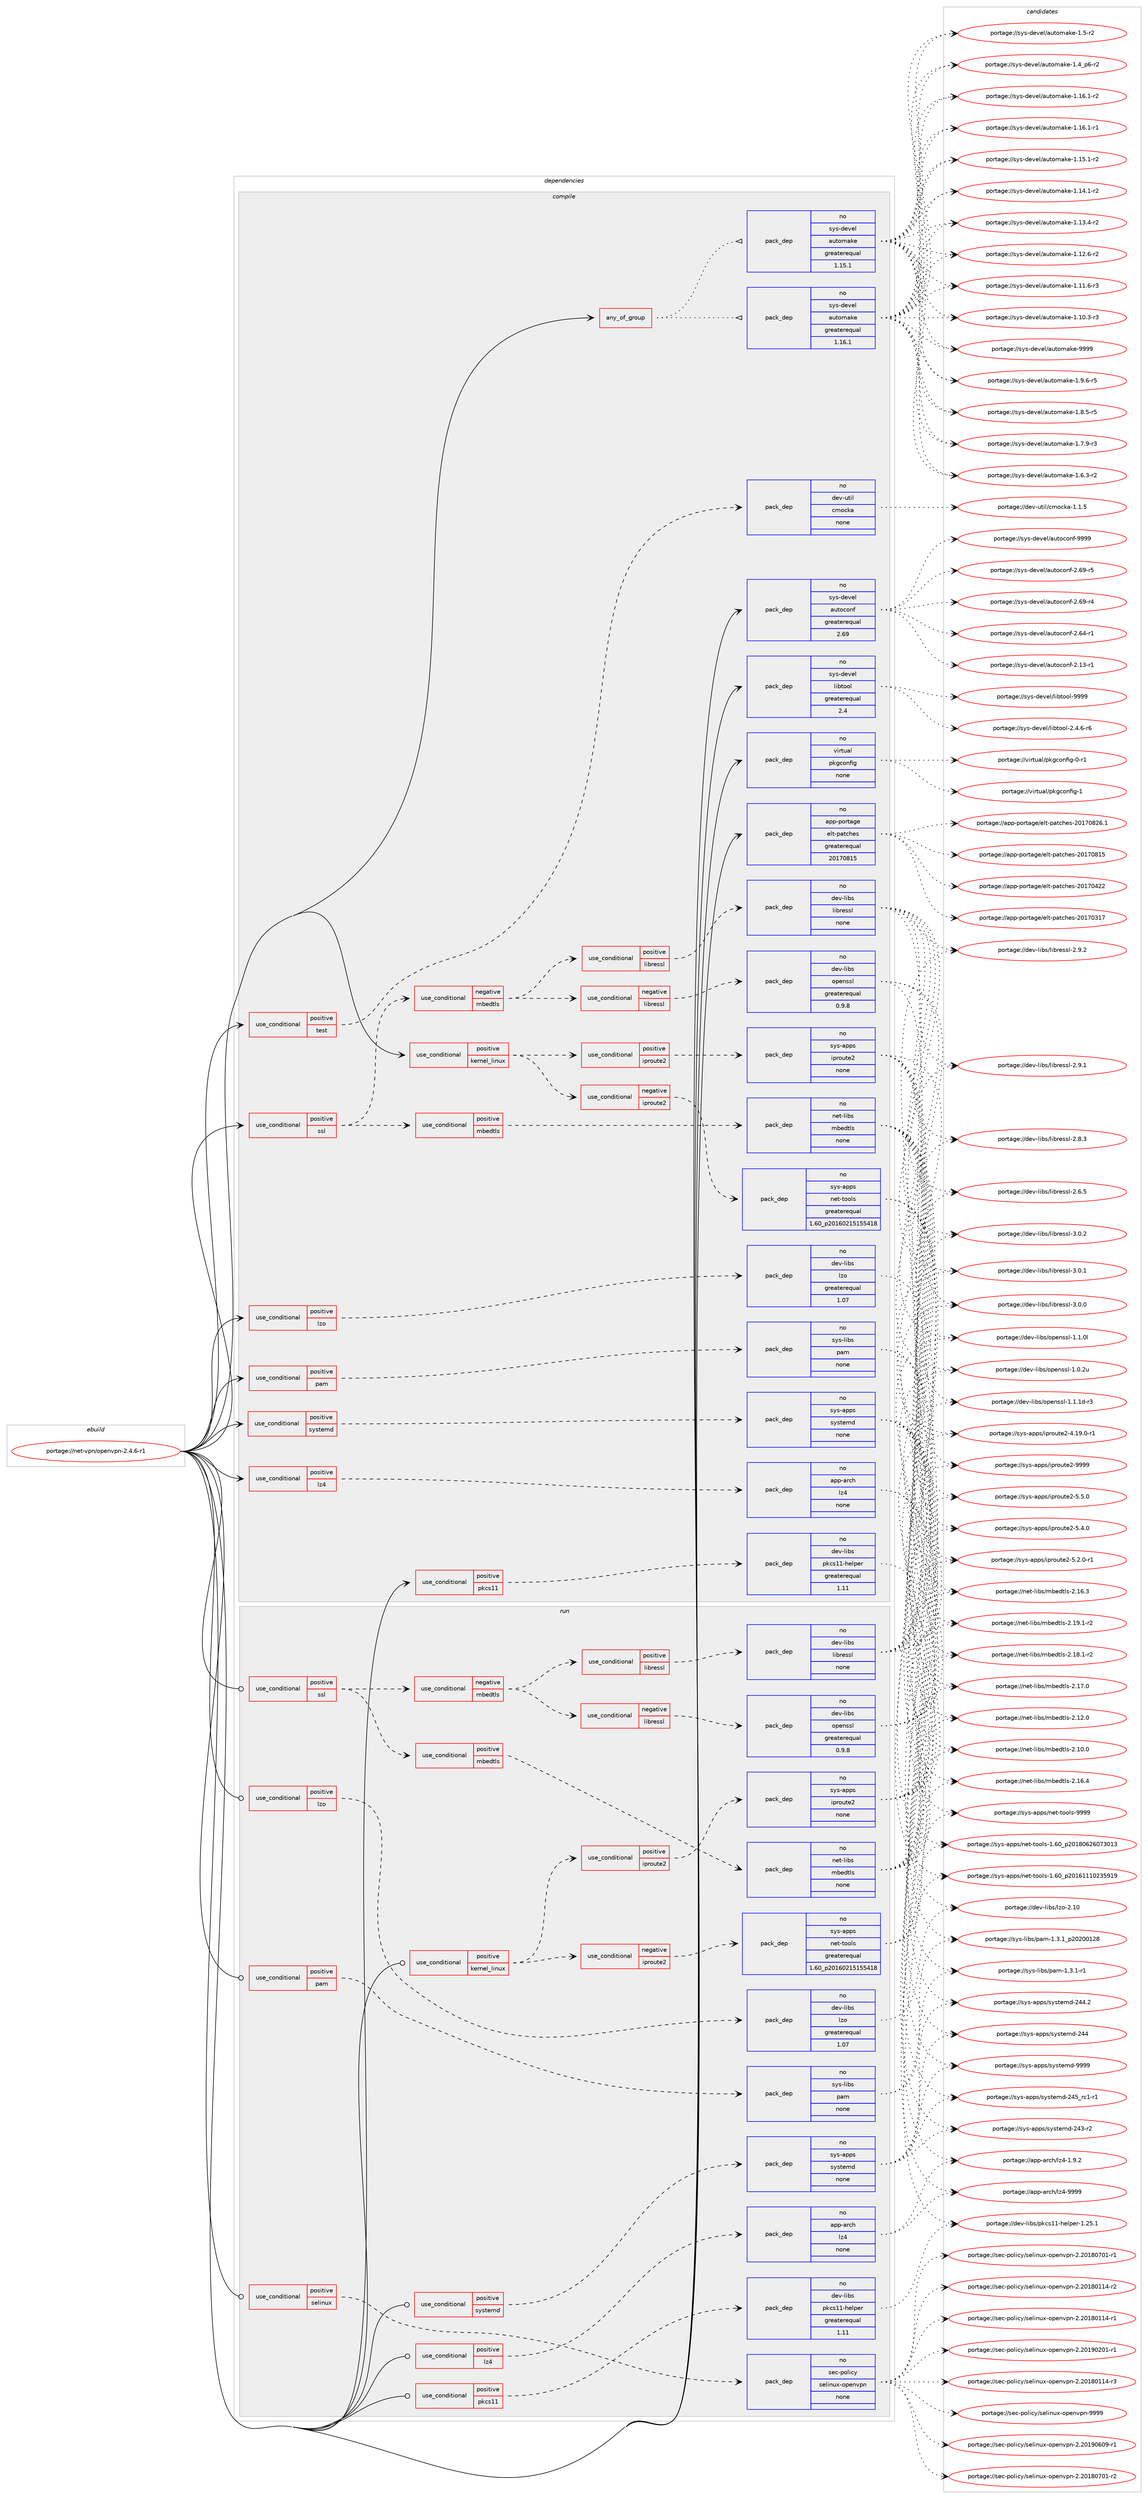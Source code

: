 digraph prolog {

# *************
# Graph options
# *************

newrank=true;
concentrate=true;
compound=true;
graph [rankdir=LR,fontname=Helvetica,fontsize=10,ranksep=1.5];#, ranksep=2.5, nodesep=0.2];
edge  [arrowhead=vee];
node  [fontname=Helvetica,fontsize=10];

# **********
# The ebuild
# **********

subgraph cluster_leftcol {
color=gray;
rank=same;
label=<<i>ebuild</i>>;
id [label="portage://net-vpn/openvpn-2.4.6-r1", color=red, width=4, href="../net-vpn/openvpn-2.4.6-r1.svg"];
}

# ****************
# The dependencies
# ****************

subgraph cluster_midcol {
color=gray;
label=<<i>dependencies</i>>;
subgraph cluster_compile {
fillcolor="#eeeeee";
style=filled;
label=<<i>compile</i>>;
subgraph any1763 {
dependency111995 [label=<<TABLE BORDER="0" CELLBORDER="1" CELLSPACING="0" CELLPADDING="4"><TR><TD CELLPADDING="10">any_of_group</TD></TR></TABLE>>, shape=none, color=red];subgraph pack87794 {
dependency111996 [label=<<TABLE BORDER="0" CELLBORDER="1" CELLSPACING="0" CELLPADDING="4" WIDTH="220"><TR><TD ROWSPAN="6" CELLPADDING="30">pack_dep</TD></TR><TR><TD WIDTH="110">no</TD></TR><TR><TD>sys-devel</TD></TR><TR><TD>automake</TD></TR><TR><TD>greaterequal</TD></TR><TR><TD>1.16.1</TD></TR></TABLE>>, shape=none, color=blue];
}
dependency111995:e -> dependency111996:w [weight=20,style="dotted",arrowhead="oinv"];
subgraph pack87795 {
dependency111997 [label=<<TABLE BORDER="0" CELLBORDER="1" CELLSPACING="0" CELLPADDING="4" WIDTH="220"><TR><TD ROWSPAN="6" CELLPADDING="30">pack_dep</TD></TR><TR><TD WIDTH="110">no</TD></TR><TR><TD>sys-devel</TD></TR><TR><TD>automake</TD></TR><TR><TD>greaterequal</TD></TR><TR><TD>1.15.1</TD></TR></TABLE>>, shape=none, color=blue];
}
dependency111995:e -> dependency111997:w [weight=20,style="dotted",arrowhead="oinv"];
}
id:e -> dependency111995:w [weight=20,style="solid",arrowhead="vee"];
subgraph cond22343 {
dependency111998 [label=<<TABLE BORDER="0" CELLBORDER="1" CELLSPACING="0" CELLPADDING="4"><TR><TD ROWSPAN="3" CELLPADDING="10">use_conditional</TD></TR><TR><TD>positive</TD></TR><TR><TD>kernel_linux</TD></TR></TABLE>>, shape=none, color=red];
subgraph cond22344 {
dependency111999 [label=<<TABLE BORDER="0" CELLBORDER="1" CELLSPACING="0" CELLPADDING="4"><TR><TD ROWSPAN="3" CELLPADDING="10">use_conditional</TD></TR><TR><TD>positive</TD></TR><TR><TD>iproute2</TD></TR></TABLE>>, shape=none, color=red];
subgraph pack87796 {
dependency112000 [label=<<TABLE BORDER="0" CELLBORDER="1" CELLSPACING="0" CELLPADDING="4" WIDTH="220"><TR><TD ROWSPAN="6" CELLPADDING="30">pack_dep</TD></TR><TR><TD WIDTH="110">no</TD></TR><TR><TD>sys-apps</TD></TR><TR><TD>iproute2</TD></TR><TR><TD>none</TD></TR><TR><TD></TD></TR></TABLE>>, shape=none, color=blue];
}
dependency111999:e -> dependency112000:w [weight=20,style="dashed",arrowhead="vee"];
}
dependency111998:e -> dependency111999:w [weight=20,style="dashed",arrowhead="vee"];
subgraph cond22345 {
dependency112001 [label=<<TABLE BORDER="0" CELLBORDER="1" CELLSPACING="0" CELLPADDING="4"><TR><TD ROWSPAN="3" CELLPADDING="10">use_conditional</TD></TR><TR><TD>negative</TD></TR><TR><TD>iproute2</TD></TR></TABLE>>, shape=none, color=red];
subgraph pack87797 {
dependency112002 [label=<<TABLE BORDER="0" CELLBORDER="1" CELLSPACING="0" CELLPADDING="4" WIDTH="220"><TR><TD ROWSPAN="6" CELLPADDING="30">pack_dep</TD></TR><TR><TD WIDTH="110">no</TD></TR><TR><TD>sys-apps</TD></TR><TR><TD>net-tools</TD></TR><TR><TD>greaterequal</TD></TR><TR><TD>1.60_p20160215155418</TD></TR></TABLE>>, shape=none, color=blue];
}
dependency112001:e -> dependency112002:w [weight=20,style="dashed",arrowhead="vee"];
}
dependency111998:e -> dependency112001:w [weight=20,style="dashed",arrowhead="vee"];
}
id:e -> dependency111998:w [weight=20,style="solid",arrowhead="vee"];
subgraph cond22346 {
dependency112003 [label=<<TABLE BORDER="0" CELLBORDER="1" CELLSPACING="0" CELLPADDING="4"><TR><TD ROWSPAN="3" CELLPADDING="10">use_conditional</TD></TR><TR><TD>positive</TD></TR><TR><TD>lz4</TD></TR></TABLE>>, shape=none, color=red];
subgraph pack87798 {
dependency112004 [label=<<TABLE BORDER="0" CELLBORDER="1" CELLSPACING="0" CELLPADDING="4" WIDTH="220"><TR><TD ROWSPAN="6" CELLPADDING="30">pack_dep</TD></TR><TR><TD WIDTH="110">no</TD></TR><TR><TD>app-arch</TD></TR><TR><TD>lz4</TD></TR><TR><TD>none</TD></TR><TR><TD></TD></TR></TABLE>>, shape=none, color=blue];
}
dependency112003:e -> dependency112004:w [weight=20,style="dashed",arrowhead="vee"];
}
id:e -> dependency112003:w [weight=20,style="solid",arrowhead="vee"];
subgraph cond22347 {
dependency112005 [label=<<TABLE BORDER="0" CELLBORDER="1" CELLSPACING="0" CELLPADDING="4"><TR><TD ROWSPAN="3" CELLPADDING="10">use_conditional</TD></TR><TR><TD>positive</TD></TR><TR><TD>lzo</TD></TR></TABLE>>, shape=none, color=red];
subgraph pack87799 {
dependency112006 [label=<<TABLE BORDER="0" CELLBORDER="1" CELLSPACING="0" CELLPADDING="4" WIDTH="220"><TR><TD ROWSPAN="6" CELLPADDING="30">pack_dep</TD></TR><TR><TD WIDTH="110">no</TD></TR><TR><TD>dev-libs</TD></TR><TR><TD>lzo</TD></TR><TR><TD>greaterequal</TD></TR><TR><TD>1.07</TD></TR></TABLE>>, shape=none, color=blue];
}
dependency112005:e -> dependency112006:w [weight=20,style="dashed",arrowhead="vee"];
}
id:e -> dependency112005:w [weight=20,style="solid",arrowhead="vee"];
subgraph cond22348 {
dependency112007 [label=<<TABLE BORDER="0" CELLBORDER="1" CELLSPACING="0" CELLPADDING="4"><TR><TD ROWSPAN="3" CELLPADDING="10">use_conditional</TD></TR><TR><TD>positive</TD></TR><TR><TD>pam</TD></TR></TABLE>>, shape=none, color=red];
subgraph pack87800 {
dependency112008 [label=<<TABLE BORDER="0" CELLBORDER="1" CELLSPACING="0" CELLPADDING="4" WIDTH="220"><TR><TD ROWSPAN="6" CELLPADDING="30">pack_dep</TD></TR><TR><TD WIDTH="110">no</TD></TR><TR><TD>sys-libs</TD></TR><TR><TD>pam</TD></TR><TR><TD>none</TD></TR><TR><TD></TD></TR></TABLE>>, shape=none, color=blue];
}
dependency112007:e -> dependency112008:w [weight=20,style="dashed",arrowhead="vee"];
}
id:e -> dependency112007:w [weight=20,style="solid",arrowhead="vee"];
subgraph cond22349 {
dependency112009 [label=<<TABLE BORDER="0" CELLBORDER="1" CELLSPACING="0" CELLPADDING="4"><TR><TD ROWSPAN="3" CELLPADDING="10">use_conditional</TD></TR><TR><TD>positive</TD></TR><TR><TD>pkcs11</TD></TR></TABLE>>, shape=none, color=red];
subgraph pack87801 {
dependency112010 [label=<<TABLE BORDER="0" CELLBORDER="1" CELLSPACING="0" CELLPADDING="4" WIDTH="220"><TR><TD ROWSPAN="6" CELLPADDING="30">pack_dep</TD></TR><TR><TD WIDTH="110">no</TD></TR><TR><TD>dev-libs</TD></TR><TR><TD>pkcs11-helper</TD></TR><TR><TD>greaterequal</TD></TR><TR><TD>1.11</TD></TR></TABLE>>, shape=none, color=blue];
}
dependency112009:e -> dependency112010:w [weight=20,style="dashed",arrowhead="vee"];
}
id:e -> dependency112009:w [weight=20,style="solid",arrowhead="vee"];
subgraph cond22350 {
dependency112011 [label=<<TABLE BORDER="0" CELLBORDER="1" CELLSPACING="0" CELLPADDING="4"><TR><TD ROWSPAN="3" CELLPADDING="10">use_conditional</TD></TR><TR><TD>positive</TD></TR><TR><TD>ssl</TD></TR></TABLE>>, shape=none, color=red];
subgraph cond22351 {
dependency112012 [label=<<TABLE BORDER="0" CELLBORDER="1" CELLSPACING="0" CELLPADDING="4"><TR><TD ROWSPAN="3" CELLPADDING="10">use_conditional</TD></TR><TR><TD>negative</TD></TR><TR><TD>mbedtls</TD></TR></TABLE>>, shape=none, color=red];
subgraph cond22352 {
dependency112013 [label=<<TABLE BORDER="0" CELLBORDER="1" CELLSPACING="0" CELLPADDING="4"><TR><TD ROWSPAN="3" CELLPADDING="10">use_conditional</TD></TR><TR><TD>negative</TD></TR><TR><TD>libressl</TD></TR></TABLE>>, shape=none, color=red];
subgraph pack87802 {
dependency112014 [label=<<TABLE BORDER="0" CELLBORDER="1" CELLSPACING="0" CELLPADDING="4" WIDTH="220"><TR><TD ROWSPAN="6" CELLPADDING="30">pack_dep</TD></TR><TR><TD WIDTH="110">no</TD></TR><TR><TD>dev-libs</TD></TR><TR><TD>openssl</TD></TR><TR><TD>greaterequal</TD></TR><TR><TD>0.9.8</TD></TR></TABLE>>, shape=none, color=blue];
}
dependency112013:e -> dependency112014:w [weight=20,style="dashed",arrowhead="vee"];
}
dependency112012:e -> dependency112013:w [weight=20,style="dashed",arrowhead="vee"];
subgraph cond22353 {
dependency112015 [label=<<TABLE BORDER="0" CELLBORDER="1" CELLSPACING="0" CELLPADDING="4"><TR><TD ROWSPAN="3" CELLPADDING="10">use_conditional</TD></TR><TR><TD>positive</TD></TR><TR><TD>libressl</TD></TR></TABLE>>, shape=none, color=red];
subgraph pack87803 {
dependency112016 [label=<<TABLE BORDER="0" CELLBORDER="1" CELLSPACING="0" CELLPADDING="4" WIDTH="220"><TR><TD ROWSPAN="6" CELLPADDING="30">pack_dep</TD></TR><TR><TD WIDTH="110">no</TD></TR><TR><TD>dev-libs</TD></TR><TR><TD>libressl</TD></TR><TR><TD>none</TD></TR><TR><TD></TD></TR></TABLE>>, shape=none, color=blue];
}
dependency112015:e -> dependency112016:w [weight=20,style="dashed",arrowhead="vee"];
}
dependency112012:e -> dependency112015:w [weight=20,style="dashed",arrowhead="vee"];
}
dependency112011:e -> dependency112012:w [weight=20,style="dashed",arrowhead="vee"];
subgraph cond22354 {
dependency112017 [label=<<TABLE BORDER="0" CELLBORDER="1" CELLSPACING="0" CELLPADDING="4"><TR><TD ROWSPAN="3" CELLPADDING="10">use_conditional</TD></TR><TR><TD>positive</TD></TR><TR><TD>mbedtls</TD></TR></TABLE>>, shape=none, color=red];
subgraph pack87804 {
dependency112018 [label=<<TABLE BORDER="0" CELLBORDER="1" CELLSPACING="0" CELLPADDING="4" WIDTH="220"><TR><TD ROWSPAN="6" CELLPADDING="30">pack_dep</TD></TR><TR><TD WIDTH="110">no</TD></TR><TR><TD>net-libs</TD></TR><TR><TD>mbedtls</TD></TR><TR><TD>none</TD></TR><TR><TD></TD></TR></TABLE>>, shape=none, color=blue];
}
dependency112017:e -> dependency112018:w [weight=20,style="dashed",arrowhead="vee"];
}
dependency112011:e -> dependency112017:w [weight=20,style="dashed",arrowhead="vee"];
}
id:e -> dependency112011:w [weight=20,style="solid",arrowhead="vee"];
subgraph cond22355 {
dependency112019 [label=<<TABLE BORDER="0" CELLBORDER="1" CELLSPACING="0" CELLPADDING="4"><TR><TD ROWSPAN="3" CELLPADDING="10">use_conditional</TD></TR><TR><TD>positive</TD></TR><TR><TD>systemd</TD></TR></TABLE>>, shape=none, color=red];
subgraph pack87805 {
dependency112020 [label=<<TABLE BORDER="0" CELLBORDER="1" CELLSPACING="0" CELLPADDING="4" WIDTH="220"><TR><TD ROWSPAN="6" CELLPADDING="30">pack_dep</TD></TR><TR><TD WIDTH="110">no</TD></TR><TR><TD>sys-apps</TD></TR><TR><TD>systemd</TD></TR><TR><TD>none</TD></TR><TR><TD></TD></TR></TABLE>>, shape=none, color=blue];
}
dependency112019:e -> dependency112020:w [weight=20,style="dashed",arrowhead="vee"];
}
id:e -> dependency112019:w [weight=20,style="solid",arrowhead="vee"];
subgraph cond22356 {
dependency112021 [label=<<TABLE BORDER="0" CELLBORDER="1" CELLSPACING="0" CELLPADDING="4"><TR><TD ROWSPAN="3" CELLPADDING="10">use_conditional</TD></TR><TR><TD>positive</TD></TR><TR><TD>test</TD></TR></TABLE>>, shape=none, color=red];
subgraph pack87806 {
dependency112022 [label=<<TABLE BORDER="0" CELLBORDER="1" CELLSPACING="0" CELLPADDING="4" WIDTH="220"><TR><TD ROWSPAN="6" CELLPADDING="30">pack_dep</TD></TR><TR><TD WIDTH="110">no</TD></TR><TR><TD>dev-util</TD></TR><TR><TD>cmocka</TD></TR><TR><TD>none</TD></TR><TR><TD></TD></TR></TABLE>>, shape=none, color=blue];
}
dependency112021:e -> dependency112022:w [weight=20,style="dashed",arrowhead="vee"];
}
id:e -> dependency112021:w [weight=20,style="solid",arrowhead="vee"];
subgraph pack87807 {
dependency112023 [label=<<TABLE BORDER="0" CELLBORDER="1" CELLSPACING="0" CELLPADDING="4" WIDTH="220"><TR><TD ROWSPAN="6" CELLPADDING="30">pack_dep</TD></TR><TR><TD WIDTH="110">no</TD></TR><TR><TD>app-portage</TD></TR><TR><TD>elt-patches</TD></TR><TR><TD>greaterequal</TD></TR><TR><TD>20170815</TD></TR></TABLE>>, shape=none, color=blue];
}
id:e -> dependency112023:w [weight=20,style="solid",arrowhead="vee"];
subgraph pack87808 {
dependency112024 [label=<<TABLE BORDER="0" CELLBORDER="1" CELLSPACING="0" CELLPADDING="4" WIDTH="220"><TR><TD ROWSPAN="6" CELLPADDING="30">pack_dep</TD></TR><TR><TD WIDTH="110">no</TD></TR><TR><TD>sys-devel</TD></TR><TR><TD>autoconf</TD></TR><TR><TD>greaterequal</TD></TR><TR><TD>2.69</TD></TR></TABLE>>, shape=none, color=blue];
}
id:e -> dependency112024:w [weight=20,style="solid",arrowhead="vee"];
subgraph pack87809 {
dependency112025 [label=<<TABLE BORDER="0" CELLBORDER="1" CELLSPACING="0" CELLPADDING="4" WIDTH="220"><TR><TD ROWSPAN="6" CELLPADDING="30">pack_dep</TD></TR><TR><TD WIDTH="110">no</TD></TR><TR><TD>sys-devel</TD></TR><TR><TD>libtool</TD></TR><TR><TD>greaterequal</TD></TR><TR><TD>2.4</TD></TR></TABLE>>, shape=none, color=blue];
}
id:e -> dependency112025:w [weight=20,style="solid",arrowhead="vee"];
subgraph pack87810 {
dependency112026 [label=<<TABLE BORDER="0" CELLBORDER="1" CELLSPACING="0" CELLPADDING="4" WIDTH="220"><TR><TD ROWSPAN="6" CELLPADDING="30">pack_dep</TD></TR><TR><TD WIDTH="110">no</TD></TR><TR><TD>virtual</TD></TR><TR><TD>pkgconfig</TD></TR><TR><TD>none</TD></TR><TR><TD></TD></TR></TABLE>>, shape=none, color=blue];
}
id:e -> dependency112026:w [weight=20,style="solid",arrowhead="vee"];
}
subgraph cluster_compileandrun {
fillcolor="#eeeeee";
style=filled;
label=<<i>compile and run</i>>;
}
subgraph cluster_run {
fillcolor="#eeeeee";
style=filled;
label=<<i>run</i>>;
subgraph cond22357 {
dependency112027 [label=<<TABLE BORDER="0" CELLBORDER="1" CELLSPACING="0" CELLPADDING="4"><TR><TD ROWSPAN="3" CELLPADDING="10">use_conditional</TD></TR><TR><TD>positive</TD></TR><TR><TD>kernel_linux</TD></TR></TABLE>>, shape=none, color=red];
subgraph cond22358 {
dependency112028 [label=<<TABLE BORDER="0" CELLBORDER="1" CELLSPACING="0" CELLPADDING="4"><TR><TD ROWSPAN="3" CELLPADDING="10">use_conditional</TD></TR><TR><TD>positive</TD></TR><TR><TD>iproute2</TD></TR></TABLE>>, shape=none, color=red];
subgraph pack87811 {
dependency112029 [label=<<TABLE BORDER="0" CELLBORDER="1" CELLSPACING="0" CELLPADDING="4" WIDTH="220"><TR><TD ROWSPAN="6" CELLPADDING="30">pack_dep</TD></TR><TR><TD WIDTH="110">no</TD></TR><TR><TD>sys-apps</TD></TR><TR><TD>iproute2</TD></TR><TR><TD>none</TD></TR><TR><TD></TD></TR></TABLE>>, shape=none, color=blue];
}
dependency112028:e -> dependency112029:w [weight=20,style="dashed",arrowhead="vee"];
}
dependency112027:e -> dependency112028:w [weight=20,style="dashed",arrowhead="vee"];
subgraph cond22359 {
dependency112030 [label=<<TABLE BORDER="0" CELLBORDER="1" CELLSPACING="0" CELLPADDING="4"><TR><TD ROWSPAN="3" CELLPADDING="10">use_conditional</TD></TR><TR><TD>negative</TD></TR><TR><TD>iproute2</TD></TR></TABLE>>, shape=none, color=red];
subgraph pack87812 {
dependency112031 [label=<<TABLE BORDER="0" CELLBORDER="1" CELLSPACING="0" CELLPADDING="4" WIDTH="220"><TR><TD ROWSPAN="6" CELLPADDING="30">pack_dep</TD></TR><TR><TD WIDTH="110">no</TD></TR><TR><TD>sys-apps</TD></TR><TR><TD>net-tools</TD></TR><TR><TD>greaterequal</TD></TR><TR><TD>1.60_p20160215155418</TD></TR></TABLE>>, shape=none, color=blue];
}
dependency112030:e -> dependency112031:w [weight=20,style="dashed",arrowhead="vee"];
}
dependency112027:e -> dependency112030:w [weight=20,style="dashed",arrowhead="vee"];
}
id:e -> dependency112027:w [weight=20,style="solid",arrowhead="odot"];
subgraph cond22360 {
dependency112032 [label=<<TABLE BORDER="0" CELLBORDER="1" CELLSPACING="0" CELLPADDING="4"><TR><TD ROWSPAN="3" CELLPADDING="10">use_conditional</TD></TR><TR><TD>positive</TD></TR><TR><TD>lz4</TD></TR></TABLE>>, shape=none, color=red];
subgraph pack87813 {
dependency112033 [label=<<TABLE BORDER="0" CELLBORDER="1" CELLSPACING="0" CELLPADDING="4" WIDTH="220"><TR><TD ROWSPAN="6" CELLPADDING="30">pack_dep</TD></TR><TR><TD WIDTH="110">no</TD></TR><TR><TD>app-arch</TD></TR><TR><TD>lz4</TD></TR><TR><TD>none</TD></TR><TR><TD></TD></TR></TABLE>>, shape=none, color=blue];
}
dependency112032:e -> dependency112033:w [weight=20,style="dashed",arrowhead="vee"];
}
id:e -> dependency112032:w [weight=20,style="solid",arrowhead="odot"];
subgraph cond22361 {
dependency112034 [label=<<TABLE BORDER="0" CELLBORDER="1" CELLSPACING="0" CELLPADDING="4"><TR><TD ROWSPAN="3" CELLPADDING="10">use_conditional</TD></TR><TR><TD>positive</TD></TR><TR><TD>lzo</TD></TR></TABLE>>, shape=none, color=red];
subgraph pack87814 {
dependency112035 [label=<<TABLE BORDER="0" CELLBORDER="1" CELLSPACING="0" CELLPADDING="4" WIDTH="220"><TR><TD ROWSPAN="6" CELLPADDING="30">pack_dep</TD></TR><TR><TD WIDTH="110">no</TD></TR><TR><TD>dev-libs</TD></TR><TR><TD>lzo</TD></TR><TR><TD>greaterequal</TD></TR><TR><TD>1.07</TD></TR></TABLE>>, shape=none, color=blue];
}
dependency112034:e -> dependency112035:w [weight=20,style="dashed",arrowhead="vee"];
}
id:e -> dependency112034:w [weight=20,style="solid",arrowhead="odot"];
subgraph cond22362 {
dependency112036 [label=<<TABLE BORDER="0" CELLBORDER="1" CELLSPACING="0" CELLPADDING="4"><TR><TD ROWSPAN="3" CELLPADDING="10">use_conditional</TD></TR><TR><TD>positive</TD></TR><TR><TD>pam</TD></TR></TABLE>>, shape=none, color=red];
subgraph pack87815 {
dependency112037 [label=<<TABLE BORDER="0" CELLBORDER="1" CELLSPACING="0" CELLPADDING="4" WIDTH="220"><TR><TD ROWSPAN="6" CELLPADDING="30">pack_dep</TD></TR><TR><TD WIDTH="110">no</TD></TR><TR><TD>sys-libs</TD></TR><TR><TD>pam</TD></TR><TR><TD>none</TD></TR><TR><TD></TD></TR></TABLE>>, shape=none, color=blue];
}
dependency112036:e -> dependency112037:w [weight=20,style="dashed",arrowhead="vee"];
}
id:e -> dependency112036:w [weight=20,style="solid",arrowhead="odot"];
subgraph cond22363 {
dependency112038 [label=<<TABLE BORDER="0" CELLBORDER="1" CELLSPACING="0" CELLPADDING="4"><TR><TD ROWSPAN="3" CELLPADDING="10">use_conditional</TD></TR><TR><TD>positive</TD></TR><TR><TD>pkcs11</TD></TR></TABLE>>, shape=none, color=red];
subgraph pack87816 {
dependency112039 [label=<<TABLE BORDER="0" CELLBORDER="1" CELLSPACING="0" CELLPADDING="4" WIDTH="220"><TR><TD ROWSPAN="6" CELLPADDING="30">pack_dep</TD></TR><TR><TD WIDTH="110">no</TD></TR><TR><TD>dev-libs</TD></TR><TR><TD>pkcs11-helper</TD></TR><TR><TD>greaterequal</TD></TR><TR><TD>1.11</TD></TR></TABLE>>, shape=none, color=blue];
}
dependency112038:e -> dependency112039:w [weight=20,style="dashed",arrowhead="vee"];
}
id:e -> dependency112038:w [weight=20,style="solid",arrowhead="odot"];
subgraph cond22364 {
dependency112040 [label=<<TABLE BORDER="0" CELLBORDER="1" CELLSPACING="0" CELLPADDING="4"><TR><TD ROWSPAN="3" CELLPADDING="10">use_conditional</TD></TR><TR><TD>positive</TD></TR><TR><TD>selinux</TD></TR></TABLE>>, shape=none, color=red];
subgraph pack87817 {
dependency112041 [label=<<TABLE BORDER="0" CELLBORDER="1" CELLSPACING="0" CELLPADDING="4" WIDTH="220"><TR><TD ROWSPAN="6" CELLPADDING="30">pack_dep</TD></TR><TR><TD WIDTH="110">no</TD></TR><TR><TD>sec-policy</TD></TR><TR><TD>selinux-openvpn</TD></TR><TR><TD>none</TD></TR><TR><TD></TD></TR></TABLE>>, shape=none, color=blue];
}
dependency112040:e -> dependency112041:w [weight=20,style="dashed",arrowhead="vee"];
}
id:e -> dependency112040:w [weight=20,style="solid",arrowhead="odot"];
subgraph cond22365 {
dependency112042 [label=<<TABLE BORDER="0" CELLBORDER="1" CELLSPACING="0" CELLPADDING="4"><TR><TD ROWSPAN="3" CELLPADDING="10">use_conditional</TD></TR><TR><TD>positive</TD></TR><TR><TD>ssl</TD></TR></TABLE>>, shape=none, color=red];
subgraph cond22366 {
dependency112043 [label=<<TABLE BORDER="0" CELLBORDER="1" CELLSPACING="0" CELLPADDING="4"><TR><TD ROWSPAN="3" CELLPADDING="10">use_conditional</TD></TR><TR><TD>negative</TD></TR><TR><TD>mbedtls</TD></TR></TABLE>>, shape=none, color=red];
subgraph cond22367 {
dependency112044 [label=<<TABLE BORDER="0" CELLBORDER="1" CELLSPACING="0" CELLPADDING="4"><TR><TD ROWSPAN="3" CELLPADDING="10">use_conditional</TD></TR><TR><TD>negative</TD></TR><TR><TD>libressl</TD></TR></TABLE>>, shape=none, color=red];
subgraph pack87818 {
dependency112045 [label=<<TABLE BORDER="0" CELLBORDER="1" CELLSPACING="0" CELLPADDING="4" WIDTH="220"><TR><TD ROWSPAN="6" CELLPADDING="30">pack_dep</TD></TR><TR><TD WIDTH="110">no</TD></TR><TR><TD>dev-libs</TD></TR><TR><TD>openssl</TD></TR><TR><TD>greaterequal</TD></TR><TR><TD>0.9.8</TD></TR></TABLE>>, shape=none, color=blue];
}
dependency112044:e -> dependency112045:w [weight=20,style="dashed",arrowhead="vee"];
}
dependency112043:e -> dependency112044:w [weight=20,style="dashed",arrowhead="vee"];
subgraph cond22368 {
dependency112046 [label=<<TABLE BORDER="0" CELLBORDER="1" CELLSPACING="0" CELLPADDING="4"><TR><TD ROWSPAN="3" CELLPADDING="10">use_conditional</TD></TR><TR><TD>positive</TD></TR><TR><TD>libressl</TD></TR></TABLE>>, shape=none, color=red];
subgraph pack87819 {
dependency112047 [label=<<TABLE BORDER="0" CELLBORDER="1" CELLSPACING="0" CELLPADDING="4" WIDTH="220"><TR><TD ROWSPAN="6" CELLPADDING="30">pack_dep</TD></TR><TR><TD WIDTH="110">no</TD></TR><TR><TD>dev-libs</TD></TR><TR><TD>libressl</TD></TR><TR><TD>none</TD></TR><TR><TD></TD></TR></TABLE>>, shape=none, color=blue];
}
dependency112046:e -> dependency112047:w [weight=20,style="dashed",arrowhead="vee"];
}
dependency112043:e -> dependency112046:w [weight=20,style="dashed",arrowhead="vee"];
}
dependency112042:e -> dependency112043:w [weight=20,style="dashed",arrowhead="vee"];
subgraph cond22369 {
dependency112048 [label=<<TABLE BORDER="0" CELLBORDER="1" CELLSPACING="0" CELLPADDING="4"><TR><TD ROWSPAN="3" CELLPADDING="10">use_conditional</TD></TR><TR><TD>positive</TD></TR><TR><TD>mbedtls</TD></TR></TABLE>>, shape=none, color=red];
subgraph pack87820 {
dependency112049 [label=<<TABLE BORDER="0" CELLBORDER="1" CELLSPACING="0" CELLPADDING="4" WIDTH="220"><TR><TD ROWSPAN="6" CELLPADDING="30">pack_dep</TD></TR><TR><TD WIDTH="110">no</TD></TR><TR><TD>net-libs</TD></TR><TR><TD>mbedtls</TD></TR><TR><TD>none</TD></TR><TR><TD></TD></TR></TABLE>>, shape=none, color=blue];
}
dependency112048:e -> dependency112049:w [weight=20,style="dashed",arrowhead="vee"];
}
dependency112042:e -> dependency112048:w [weight=20,style="dashed",arrowhead="vee"];
}
id:e -> dependency112042:w [weight=20,style="solid",arrowhead="odot"];
subgraph cond22370 {
dependency112050 [label=<<TABLE BORDER="0" CELLBORDER="1" CELLSPACING="0" CELLPADDING="4"><TR><TD ROWSPAN="3" CELLPADDING="10">use_conditional</TD></TR><TR><TD>positive</TD></TR><TR><TD>systemd</TD></TR></TABLE>>, shape=none, color=red];
subgraph pack87821 {
dependency112051 [label=<<TABLE BORDER="0" CELLBORDER="1" CELLSPACING="0" CELLPADDING="4" WIDTH="220"><TR><TD ROWSPAN="6" CELLPADDING="30">pack_dep</TD></TR><TR><TD WIDTH="110">no</TD></TR><TR><TD>sys-apps</TD></TR><TR><TD>systemd</TD></TR><TR><TD>none</TD></TR><TR><TD></TD></TR></TABLE>>, shape=none, color=blue];
}
dependency112050:e -> dependency112051:w [weight=20,style="dashed",arrowhead="vee"];
}
id:e -> dependency112050:w [weight=20,style="solid",arrowhead="odot"];
}
}

# **************
# The candidates
# **************

subgraph cluster_choices {
rank=same;
color=gray;
label=<<i>candidates</i>>;

subgraph choice87794 {
color=black;
nodesep=1;
choice115121115451001011181011084797117116111109971071014557575757 [label="portage://sys-devel/automake-9999", color=red, width=4,href="../sys-devel/automake-9999.svg"];
choice115121115451001011181011084797117116111109971071014549465746544511453 [label="portage://sys-devel/automake-1.9.6-r5", color=red, width=4,href="../sys-devel/automake-1.9.6-r5.svg"];
choice115121115451001011181011084797117116111109971071014549465646534511453 [label="portage://sys-devel/automake-1.8.5-r5", color=red, width=4,href="../sys-devel/automake-1.8.5-r5.svg"];
choice115121115451001011181011084797117116111109971071014549465546574511451 [label="portage://sys-devel/automake-1.7.9-r3", color=red, width=4,href="../sys-devel/automake-1.7.9-r3.svg"];
choice115121115451001011181011084797117116111109971071014549465446514511450 [label="portage://sys-devel/automake-1.6.3-r2", color=red, width=4,href="../sys-devel/automake-1.6.3-r2.svg"];
choice11512111545100101118101108479711711611110997107101454946534511450 [label="portage://sys-devel/automake-1.5-r2", color=red, width=4,href="../sys-devel/automake-1.5-r2.svg"];
choice115121115451001011181011084797117116111109971071014549465295112544511450 [label="portage://sys-devel/automake-1.4_p6-r2", color=red, width=4,href="../sys-devel/automake-1.4_p6-r2.svg"];
choice11512111545100101118101108479711711611110997107101454946495446494511450 [label="portage://sys-devel/automake-1.16.1-r2", color=red, width=4,href="../sys-devel/automake-1.16.1-r2.svg"];
choice11512111545100101118101108479711711611110997107101454946495446494511449 [label="portage://sys-devel/automake-1.16.1-r1", color=red, width=4,href="../sys-devel/automake-1.16.1-r1.svg"];
choice11512111545100101118101108479711711611110997107101454946495346494511450 [label="portage://sys-devel/automake-1.15.1-r2", color=red, width=4,href="../sys-devel/automake-1.15.1-r2.svg"];
choice11512111545100101118101108479711711611110997107101454946495246494511450 [label="portage://sys-devel/automake-1.14.1-r2", color=red, width=4,href="../sys-devel/automake-1.14.1-r2.svg"];
choice11512111545100101118101108479711711611110997107101454946495146524511450 [label="portage://sys-devel/automake-1.13.4-r2", color=red, width=4,href="../sys-devel/automake-1.13.4-r2.svg"];
choice11512111545100101118101108479711711611110997107101454946495046544511450 [label="portage://sys-devel/automake-1.12.6-r2", color=red, width=4,href="../sys-devel/automake-1.12.6-r2.svg"];
choice11512111545100101118101108479711711611110997107101454946494946544511451 [label="portage://sys-devel/automake-1.11.6-r3", color=red, width=4,href="../sys-devel/automake-1.11.6-r3.svg"];
choice11512111545100101118101108479711711611110997107101454946494846514511451 [label="portage://sys-devel/automake-1.10.3-r3", color=red, width=4,href="../sys-devel/automake-1.10.3-r3.svg"];
dependency111996:e -> choice115121115451001011181011084797117116111109971071014557575757:w [style=dotted,weight="100"];
dependency111996:e -> choice115121115451001011181011084797117116111109971071014549465746544511453:w [style=dotted,weight="100"];
dependency111996:e -> choice115121115451001011181011084797117116111109971071014549465646534511453:w [style=dotted,weight="100"];
dependency111996:e -> choice115121115451001011181011084797117116111109971071014549465546574511451:w [style=dotted,weight="100"];
dependency111996:e -> choice115121115451001011181011084797117116111109971071014549465446514511450:w [style=dotted,weight="100"];
dependency111996:e -> choice11512111545100101118101108479711711611110997107101454946534511450:w [style=dotted,weight="100"];
dependency111996:e -> choice115121115451001011181011084797117116111109971071014549465295112544511450:w [style=dotted,weight="100"];
dependency111996:e -> choice11512111545100101118101108479711711611110997107101454946495446494511450:w [style=dotted,weight="100"];
dependency111996:e -> choice11512111545100101118101108479711711611110997107101454946495446494511449:w [style=dotted,weight="100"];
dependency111996:e -> choice11512111545100101118101108479711711611110997107101454946495346494511450:w [style=dotted,weight="100"];
dependency111996:e -> choice11512111545100101118101108479711711611110997107101454946495246494511450:w [style=dotted,weight="100"];
dependency111996:e -> choice11512111545100101118101108479711711611110997107101454946495146524511450:w [style=dotted,weight="100"];
dependency111996:e -> choice11512111545100101118101108479711711611110997107101454946495046544511450:w [style=dotted,weight="100"];
dependency111996:e -> choice11512111545100101118101108479711711611110997107101454946494946544511451:w [style=dotted,weight="100"];
dependency111996:e -> choice11512111545100101118101108479711711611110997107101454946494846514511451:w [style=dotted,weight="100"];
}
subgraph choice87795 {
color=black;
nodesep=1;
choice115121115451001011181011084797117116111109971071014557575757 [label="portage://sys-devel/automake-9999", color=red, width=4,href="../sys-devel/automake-9999.svg"];
choice115121115451001011181011084797117116111109971071014549465746544511453 [label="portage://sys-devel/automake-1.9.6-r5", color=red, width=4,href="../sys-devel/automake-1.9.6-r5.svg"];
choice115121115451001011181011084797117116111109971071014549465646534511453 [label="portage://sys-devel/automake-1.8.5-r5", color=red, width=4,href="../sys-devel/automake-1.8.5-r5.svg"];
choice115121115451001011181011084797117116111109971071014549465546574511451 [label="portage://sys-devel/automake-1.7.9-r3", color=red, width=4,href="../sys-devel/automake-1.7.9-r3.svg"];
choice115121115451001011181011084797117116111109971071014549465446514511450 [label="portage://sys-devel/automake-1.6.3-r2", color=red, width=4,href="../sys-devel/automake-1.6.3-r2.svg"];
choice11512111545100101118101108479711711611110997107101454946534511450 [label="portage://sys-devel/automake-1.5-r2", color=red, width=4,href="../sys-devel/automake-1.5-r2.svg"];
choice115121115451001011181011084797117116111109971071014549465295112544511450 [label="portage://sys-devel/automake-1.4_p6-r2", color=red, width=4,href="../sys-devel/automake-1.4_p6-r2.svg"];
choice11512111545100101118101108479711711611110997107101454946495446494511450 [label="portage://sys-devel/automake-1.16.1-r2", color=red, width=4,href="../sys-devel/automake-1.16.1-r2.svg"];
choice11512111545100101118101108479711711611110997107101454946495446494511449 [label="portage://sys-devel/automake-1.16.1-r1", color=red, width=4,href="../sys-devel/automake-1.16.1-r1.svg"];
choice11512111545100101118101108479711711611110997107101454946495346494511450 [label="portage://sys-devel/automake-1.15.1-r2", color=red, width=4,href="../sys-devel/automake-1.15.1-r2.svg"];
choice11512111545100101118101108479711711611110997107101454946495246494511450 [label="portage://sys-devel/automake-1.14.1-r2", color=red, width=4,href="../sys-devel/automake-1.14.1-r2.svg"];
choice11512111545100101118101108479711711611110997107101454946495146524511450 [label="portage://sys-devel/automake-1.13.4-r2", color=red, width=4,href="../sys-devel/automake-1.13.4-r2.svg"];
choice11512111545100101118101108479711711611110997107101454946495046544511450 [label="portage://sys-devel/automake-1.12.6-r2", color=red, width=4,href="../sys-devel/automake-1.12.6-r2.svg"];
choice11512111545100101118101108479711711611110997107101454946494946544511451 [label="portage://sys-devel/automake-1.11.6-r3", color=red, width=4,href="../sys-devel/automake-1.11.6-r3.svg"];
choice11512111545100101118101108479711711611110997107101454946494846514511451 [label="portage://sys-devel/automake-1.10.3-r3", color=red, width=4,href="../sys-devel/automake-1.10.3-r3.svg"];
dependency111997:e -> choice115121115451001011181011084797117116111109971071014557575757:w [style=dotted,weight="100"];
dependency111997:e -> choice115121115451001011181011084797117116111109971071014549465746544511453:w [style=dotted,weight="100"];
dependency111997:e -> choice115121115451001011181011084797117116111109971071014549465646534511453:w [style=dotted,weight="100"];
dependency111997:e -> choice115121115451001011181011084797117116111109971071014549465546574511451:w [style=dotted,weight="100"];
dependency111997:e -> choice115121115451001011181011084797117116111109971071014549465446514511450:w [style=dotted,weight="100"];
dependency111997:e -> choice11512111545100101118101108479711711611110997107101454946534511450:w [style=dotted,weight="100"];
dependency111997:e -> choice115121115451001011181011084797117116111109971071014549465295112544511450:w [style=dotted,weight="100"];
dependency111997:e -> choice11512111545100101118101108479711711611110997107101454946495446494511450:w [style=dotted,weight="100"];
dependency111997:e -> choice11512111545100101118101108479711711611110997107101454946495446494511449:w [style=dotted,weight="100"];
dependency111997:e -> choice11512111545100101118101108479711711611110997107101454946495346494511450:w [style=dotted,weight="100"];
dependency111997:e -> choice11512111545100101118101108479711711611110997107101454946495246494511450:w [style=dotted,weight="100"];
dependency111997:e -> choice11512111545100101118101108479711711611110997107101454946495146524511450:w [style=dotted,weight="100"];
dependency111997:e -> choice11512111545100101118101108479711711611110997107101454946495046544511450:w [style=dotted,weight="100"];
dependency111997:e -> choice11512111545100101118101108479711711611110997107101454946494946544511451:w [style=dotted,weight="100"];
dependency111997:e -> choice11512111545100101118101108479711711611110997107101454946494846514511451:w [style=dotted,weight="100"];
}
subgraph choice87796 {
color=black;
nodesep=1;
choice115121115459711211211547105112114111117116101504557575757 [label="portage://sys-apps/iproute2-9999", color=red, width=4,href="../sys-apps/iproute2-9999.svg"];
choice11512111545971121121154710511211411111711610150455346534648 [label="portage://sys-apps/iproute2-5.5.0", color=red, width=4,href="../sys-apps/iproute2-5.5.0.svg"];
choice11512111545971121121154710511211411111711610150455346524648 [label="portage://sys-apps/iproute2-5.4.0", color=red, width=4,href="../sys-apps/iproute2-5.4.0.svg"];
choice115121115459711211211547105112114111117116101504553465046484511449 [label="portage://sys-apps/iproute2-5.2.0-r1", color=red, width=4,href="../sys-apps/iproute2-5.2.0-r1.svg"];
choice11512111545971121121154710511211411111711610150455246495746484511449 [label="portage://sys-apps/iproute2-4.19.0-r1", color=red, width=4,href="../sys-apps/iproute2-4.19.0-r1.svg"];
dependency112000:e -> choice115121115459711211211547105112114111117116101504557575757:w [style=dotted,weight="100"];
dependency112000:e -> choice11512111545971121121154710511211411111711610150455346534648:w [style=dotted,weight="100"];
dependency112000:e -> choice11512111545971121121154710511211411111711610150455346524648:w [style=dotted,weight="100"];
dependency112000:e -> choice115121115459711211211547105112114111117116101504553465046484511449:w [style=dotted,weight="100"];
dependency112000:e -> choice11512111545971121121154710511211411111711610150455246495746484511449:w [style=dotted,weight="100"];
}
subgraph choice87797 {
color=black;
nodesep=1;
choice115121115459711211211547110101116451161111111081154557575757 [label="portage://sys-apps/net-tools-9999", color=red, width=4,href="../sys-apps/net-tools-9999.svg"];
choice115121115459711211211547110101116451161111111081154549465448951125048495648545054485551484951 [label="portage://sys-apps/net-tools-1.60_p20180626073013", color=red, width=4,href="../sys-apps/net-tools-1.60_p20180626073013.svg"];
choice115121115459711211211547110101116451161111111081154549465448951125048495449494948505153574957 [label="portage://sys-apps/net-tools-1.60_p20161110235919", color=red, width=4,href="../sys-apps/net-tools-1.60_p20161110235919.svg"];
dependency112002:e -> choice115121115459711211211547110101116451161111111081154557575757:w [style=dotted,weight="100"];
dependency112002:e -> choice115121115459711211211547110101116451161111111081154549465448951125048495648545054485551484951:w [style=dotted,weight="100"];
dependency112002:e -> choice115121115459711211211547110101116451161111111081154549465448951125048495449494948505153574957:w [style=dotted,weight="100"];
}
subgraph choice87798 {
color=black;
nodesep=1;
choice9711211245971149910447108122524557575757 [label="portage://app-arch/lz4-9999", color=red, width=4,href="../app-arch/lz4-9999.svg"];
choice971121124597114991044710812252454946574650 [label="portage://app-arch/lz4-1.9.2", color=red, width=4,href="../app-arch/lz4-1.9.2.svg"];
dependency112004:e -> choice9711211245971149910447108122524557575757:w [style=dotted,weight="100"];
dependency112004:e -> choice971121124597114991044710812252454946574650:w [style=dotted,weight="100"];
}
subgraph choice87799 {
color=black;
nodesep=1;
choice1001011184510810598115471081221114550464948 [label="portage://dev-libs/lzo-2.10", color=red, width=4,href="../dev-libs/lzo-2.10.svg"];
dependency112006:e -> choice1001011184510810598115471081221114550464948:w [style=dotted,weight="100"];
}
subgraph choice87800 {
color=black;
nodesep=1;
choice11512111545108105981154711297109454946514649951125048504848495056 [label="portage://sys-libs/pam-1.3.1_p20200128", color=red, width=4,href="../sys-libs/pam-1.3.1_p20200128.svg"];
choice115121115451081059811547112971094549465146494511449 [label="portage://sys-libs/pam-1.3.1-r1", color=red, width=4,href="../sys-libs/pam-1.3.1-r1.svg"];
dependency112008:e -> choice11512111545108105981154711297109454946514649951125048504848495056:w [style=dotted,weight="100"];
dependency112008:e -> choice115121115451081059811547112971094549465146494511449:w [style=dotted,weight="100"];
}
subgraph choice87801 {
color=black;
nodesep=1;
choice1001011184510810598115471121079911549494510410110811210111445494650534649 [label="portage://dev-libs/pkcs11-helper-1.25.1", color=red, width=4,href="../dev-libs/pkcs11-helper-1.25.1.svg"];
dependency112010:e -> choice1001011184510810598115471121079911549494510410110811210111445494650534649:w [style=dotted,weight="100"];
}
subgraph choice87802 {
color=black;
nodesep=1;
choice1001011184510810598115471111121011101151151084549464946491004511451 [label="portage://dev-libs/openssl-1.1.1d-r3", color=red, width=4,href="../dev-libs/openssl-1.1.1d-r3.svg"];
choice100101118451081059811547111112101110115115108454946494648108 [label="portage://dev-libs/openssl-1.1.0l", color=red, width=4,href="../dev-libs/openssl-1.1.0l.svg"];
choice100101118451081059811547111112101110115115108454946484650117 [label="portage://dev-libs/openssl-1.0.2u", color=red, width=4,href="../dev-libs/openssl-1.0.2u.svg"];
dependency112014:e -> choice1001011184510810598115471111121011101151151084549464946491004511451:w [style=dotted,weight="100"];
dependency112014:e -> choice100101118451081059811547111112101110115115108454946494648108:w [style=dotted,weight="100"];
dependency112014:e -> choice100101118451081059811547111112101110115115108454946484650117:w [style=dotted,weight="100"];
}
subgraph choice87803 {
color=black;
nodesep=1;
choice10010111845108105981154710810598114101115115108455146484650 [label="portage://dev-libs/libressl-3.0.2", color=red, width=4,href="../dev-libs/libressl-3.0.2.svg"];
choice10010111845108105981154710810598114101115115108455146484649 [label="portage://dev-libs/libressl-3.0.1", color=red, width=4,href="../dev-libs/libressl-3.0.1.svg"];
choice10010111845108105981154710810598114101115115108455146484648 [label="portage://dev-libs/libressl-3.0.0", color=red, width=4,href="../dev-libs/libressl-3.0.0.svg"];
choice10010111845108105981154710810598114101115115108455046574650 [label="portage://dev-libs/libressl-2.9.2", color=red, width=4,href="../dev-libs/libressl-2.9.2.svg"];
choice10010111845108105981154710810598114101115115108455046574649 [label="portage://dev-libs/libressl-2.9.1", color=red, width=4,href="../dev-libs/libressl-2.9.1.svg"];
choice10010111845108105981154710810598114101115115108455046564651 [label="portage://dev-libs/libressl-2.8.3", color=red, width=4,href="../dev-libs/libressl-2.8.3.svg"];
choice10010111845108105981154710810598114101115115108455046544653 [label="portage://dev-libs/libressl-2.6.5", color=red, width=4,href="../dev-libs/libressl-2.6.5.svg"];
dependency112016:e -> choice10010111845108105981154710810598114101115115108455146484650:w [style=dotted,weight="100"];
dependency112016:e -> choice10010111845108105981154710810598114101115115108455146484649:w [style=dotted,weight="100"];
dependency112016:e -> choice10010111845108105981154710810598114101115115108455146484648:w [style=dotted,weight="100"];
dependency112016:e -> choice10010111845108105981154710810598114101115115108455046574650:w [style=dotted,weight="100"];
dependency112016:e -> choice10010111845108105981154710810598114101115115108455046574649:w [style=dotted,weight="100"];
dependency112016:e -> choice10010111845108105981154710810598114101115115108455046564651:w [style=dotted,weight="100"];
dependency112016:e -> choice10010111845108105981154710810598114101115115108455046544653:w [style=dotted,weight="100"];
}
subgraph choice87804 {
color=black;
nodesep=1;
choice11010111645108105981154710998101100116108115455046495746494511450 [label="portage://net-libs/mbedtls-2.19.1-r2", color=red, width=4,href="../net-libs/mbedtls-2.19.1-r2.svg"];
choice11010111645108105981154710998101100116108115455046495646494511450 [label="portage://net-libs/mbedtls-2.18.1-r2", color=red, width=4,href="../net-libs/mbedtls-2.18.1-r2.svg"];
choice1101011164510810598115471099810110011610811545504649554648 [label="portage://net-libs/mbedtls-2.17.0", color=red, width=4,href="../net-libs/mbedtls-2.17.0.svg"];
choice1101011164510810598115471099810110011610811545504649544652 [label="portage://net-libs/mbedtls-2.16.4", color=red, width=4,href="../net-libs/mbedtls-2.16.4.svg"];
choice1101011164510810598115471099810110011610811545504649544651 [label="portage://net-libs/mbedtls-2.16.3", color=red, width=4,href="../net-libs/mbedtls-2.16.3.svg"];
choice1101011164510810598115471099810110011610811545504649504648 [label="portage://net-libs/mbedtls-2.12.0", color=red, width=4,href="../net-libs/mbedtls-2.12.0.svg"];
choice1101011164510810598115471099810110011610811545504649484648 [label="portage://net-libs/mbedtls-2.10.0", color=red, width=4,href="../net-libs/mbedtls-2.10.0.svg"];
dependency112018:e -> choice11010111645108105981154710998101100116108115455046495746494511450:w [style=dotted,weight="100"];
dependency112018:e -> choice11010111645108105981154710998101100116108115455046495646494511450:w [style=dotted,weight="100"];
dependency112018:e -> choice1101011164510810598115471099810110011610811545504649554648:w [style=dotted,weight="100"];
dependency112018:e -> choice1101011164510810598115471099810110011610811545504649544652:w [style=dotted,weight="100"];
dependency112018:e -> choice1101011164510810598115471099810110011610811545504649544651:w [style=dotted,weight="100"];
dependency112018:e -> choice1101011164510810598115471099810110011610811545504649504648:w [style=dotted,weight="100"];
dependency112018:e -> choice1101011164510810598115471099810110011610811545504649484648:w [style=dotted,weight="100"];
}
subgraph choice87805 {
color=black;
nodesep=1;
choice1151211154597112112115471151211151161011091004557575757 [label="portage://sys-apps/systemd-9999", color=red, width=4,href="../sys-apps/systemd-9999.svg"];
choice115121115459711211211547115121115116101109100455052539511499494511449 [label="portage://sys-apps/systemd-245_rc1-r1", color=red, width=4,href="../sys-apps/systemd-245_rc1-r1.svg"];
choice115121115459711211211547115121115116101109100455052524650 [label="portage://sys-apps/systemd-244.2", color=red, width=4,href="../sys-apps/systemd-244.2.svg"];
choice11512111545971121121154711512111511610110910045505252 [label="portage://sys-apps/systemd-244", color=red, width=4,href="../sys-apps/systemd-244.svg"];
choice115121115459711211211547115121115116101109100455052514511450 [label="portage://sys-apps/systemd-243-r2", color=red, width=4,href="../sys-apps/systemd-243-r2.svg"];
dependency112020:e -> choice1151211154597112112115471151211151161011091004557575757:w [style=dotted,weight="100"];
dependency112020:e -> choice115121115459711211211547115121115116101109100455052539511499494511449:w [style=dotted,weight="100"];
dependency112020:e -> choice115121115459711211211547115121115116101109100455052524650:w [style=dotted,weight="100"];
dependency112020:e -> choice11512111545971121121154711512111511610110910045505252:w [style=dotted,weight="100"];
dependency112020:e -> choice115121115459711211211547115121115116101109100455052514511450:w [style=dotted,weight="100"];
}
subgraph choice87806 {
color=black;
nodesep=1;
choice1001011184511711610510847991091119910797454946494653 [label="portage://dev-util/cmocka-1.1.5", color=red, width=4,href="../dev-util/cmocka-1.1.5.svg"];
dependency112022:e -> choice1001011184511711610510847991091119910797454946494653:w [style=dotted,weight="100"];
}
subgraph choice87807 {
color=black;
nodesep=1;
choice971121124511211111411697103101471011081164511297116991041011154550484955485650544649 [label="portage://app-portage/elt-patches-20170826.1", color=red, width=4,href="../app-portage/elt-patches-20170826.1.svg"];
choice97112112451121111141169710310147101108116451129711699104101115455048495548564953 [label="portage://app-portage/elt-patches-20170815", color=red, width=4,href="../app-portage/elt-patches-20170815.svg"];
choice97112112451121111141169710310147101108116451129711699104101115455048495548525050 [label="portage://app-portage/elt-patches-20170422", color=red, width=4,href="../app-portage/elt-patches-20170422.svg"];
choice97112112451121111141169710310147101108116451129711699104101115455048495548514955 [label="portage://app-portage/elt-patches-20170317", color=red, width=4,href="../app-portage/elt-patches-20170317.svg"];
dependency112023:e -> choice971121124511211111411697103101471011081164511297116991041011154550484955485650544649:w [style=dotted,weight="100"];
dependency112023:e -> choice97112112451121111141169710310147101108116451129711699104101115455048495548564953:w [style=dotted,weight="100"];
dependency112023:e -> choice97112112451121111141169710310147101108116451129711699104101115455048495548525050:w [style=dotted,weight="100"];
dependency112023:e -> choice97112112451121111141169710310147101108116451129711699104101115455048495548514955:w [style=dotted,weight="100"];
}
subgraph choice87808 {
color=black;
nodesep=1;
choice115121115451001011181011084797117116111991111101024557575757 [label="portage://sys-devel/autoconf-9999", color=red, width=4,href="../sys-devel/autoconf-9999.svg"];
choice1151211154510010111810110847971171161119911111010245504654574511453 [label="portage://sys-devel/autoconf-2.69-r5", color=red, width=4,href="../sys-devel/autoconf-2.69-r5.svg"];
choice1151211154510010111810110847971171161119911111010245504654574511452 [label="portage://sys-devel/autoconf-2.69-r4", color=red, width=4,href="../sys-devel/autoconf-2.69-r4.svg"];
choice1151211154510010111810110847971171161119911111010245504654524511449 [label="portage://sys-devel/autoconf-2.64-r1", color=red, width=4,href="../sys-devel/autoconf-2.64-r1.svg"];
choice1151211154510010111810110847971171161119911111010245504649514511449 [label="portage://sys-devel/autoconf-2.13-r1", color=red, width=4,href="../sys-devel/autoconf-2.13-r1.svg"];
dependency112024:e -> choice115121115451001011181011084797117116111991111101024557575757:w [style=dotted,weight="100"];
dependency112024:e -> choice1151211154510010111810110847971171161119911111010245504654574511453:w [style=dotted,weight="100"];
dependency112024:e -> choice1151211154510010111810110847971171161119911111010245504654574511452:w [style=dotted,weight="100"];
dependency112024:e -> choice1151211154510010111810110847971171161119911111010245504654524511449:w [style=dotted,weight="100"];
dependency112024:e -> choice1151211154510010111810110847971171161119911111010245504649514511449:w [style=dotted,weight="100"];
}
subgraph choice87809 {
color=black;
nodesep=1;
choice1151211154510010111810110847108105981161111111084557575757 [label="portage://sys-devel/libtool-9999", color=red, width=4,href="../sys-devel/libtool-9999.svg"];
choice1151211154510010111810110847108105981161111111084550465246544511454 [label="portage://sys-devel/libtool-2.4.6-r6", color=red, width=4,href="../sys-devel/libtool-2.4.6-r6.svg"];
dependency112025:e -> choice1151211154510010111810110847108105981161111111084557575757:w [style=dotted,weight="100"];
dependency112025:e -> choice1151211154510010111810110847108105981161111111084550465246544511454:w [style=dotted,weight="100"];
}
subgraph choice87810 {
color=black;
nodesep=1;
choice1181051141161179710847112107103991111101021051034549 [label="portage://virtual/pkgconfig-1", color=red, width=4,href="../virtual/pkgconfig-1.svg"];
choice11810511411611797108471121071039911111010210510345484511449 [label="portage://virtual/pkgconfig-0-r1", color=red, width=4,href="../virtual/pkgconfig-0-r1.svg"];
dependency112026:e -> choice1181051141161179710847112107103991111101021051034549:w [style=dotted,weight="100"];
dependency112026:e -> choice11810511411611797108471121071039911111010210510345484511449:w [style=dotted,weight="100"];
}
subgraph choice87811 {
color=black;
nodesep=1;
choice115121115459711211211547105112114111117116101504557575757 [label="portage://sys-apps/iproute2-9999", color=red, width=4,href="../sys-apps/iproute2-9999.svg"];
choice11512111545971121121154710511211411111711610150455346534648 [label="portage://sys-apps/iproute2-5.5.0", color=red, width=4,href="../sys-apps/iproute2-5.5.0.svg"];
choice11512111545971121121154710511211411111711610150455346524648 [label="portage://sys-apps/iproute2-5.4.0", color=red, width=4,href="../sys-apps/iproute2-5.4.0.svg"];
choice115121115459711211211547105112114111117116101504553465046484511449 [label="portage://sys-apps/iproute2-5.2.0-r1", color=red, width=4,href="../sys-apps/iproute2-5.2.0-r1.svg"];
choice11512111545971121121154710511211411111711610150455246495746484511449 [label="portage://sys-apps/iproute2-4.19.0-r1", color=red, width=4,href="../sys-apps/iproute2-4.19.0-r1.svg"];
dependency112029:e -> choice115121115459711211211547105112114111117116101504557575757:w [style=dotted,weight="100"];
dependency112029:e -> choice11512111545971121121154710511211411111711610150455346534648:w [style=dotted,weight="100"];
dependency112029:e -> choice11512111545971121121154710511211411111711610150455346524648:w [style=dotted,weight="100"];
dependency112029:e -> choice115121115459711211211547105112114111117116101504553465046484511449:w [style=dotted,weight="100"];
dependency112029:e -> choice11512111545971121121154710511211411111711610150455246495746484511449:w [style=dotted,weight="100"];
}
subgraph choice87812 {
color=black;
nodesep=1;
choice115121115459711211211547110101116451161111111081154557575757 [label="portage://sys-apps/net-tools-9999", color=red, width=4,href="../sys-apps/net-tools-9999.svg"];
choice115121115459711211211547110101116451161111111081154549465448951125048495648545054485551484951 [label="portage://sys-apps/net-tools-1.60_p20180626073013", color=red, width=4,href="../sys-apps/net-tools-1.60_p20180626073013.svg"];
choice115121115459711211211547110101116451161111111081154549465448951125048495449494948505153574957 [label="portage://sys-apps/net-tools-1.60_p20161110235919", color=red, width=4,href="../sys-apps/net-tools-1.60_p20161110235919.svg"];
dependency112031:e -> choice115121115459711211211547110101116451161111111081154557575757:w [style=dotted,weight="100"];
dependency112031:e -> choice115121115459711211211547110101116451161111111081154549465448951125048495648545054485551484951:w [style=dotted,weight="100"];
dependency112031:e -> choice115121115459711211211547110101116451161111111081154549465448951125048495449494948505153574957:w [style=dotted,weight="100"];
}
subgraph choice87813 {
color=black;
nodesep=1;
choice9711211245971149910447108122524557575757 [label="portage://app-arch/lz4-9999", color=red, width=4,href="../app-arch/lz4-9999.svg"];
choice971121124597114991044710812252454946574650 [label="portage://app-arch/lz4-1.9.2", color=red, width=4,href="../app-arch/lz4-1.9.2.svg"];
dependency112033:e -> choice9711211245971149910447108122524557575757:w [style=dotted,weight="100"];
dependency112033:e -> choice971121124597114991044710812252454946574650:w [style=dotted,weight="100"];
}
subgraph choice87814 {
color=black;
nodesep=1;
choice1001011184510810598115471081221114550464948 [label="portage://dev-libs/lzo-2.10", color=red, width=4,href="../dev-libs/lzo-2.10.svg"];
dependency112035:e -> choice1001011184510810598115471081221114550464948:w [style=dotted,weight="100"];
}
subgraph choice87815 {
color=black;
nodesep=1;
choice11512111545108105981154711297109454946514649951125048504848495056 [label="portage://sys-libs/pam-1.3.1_p20200128", color=red, width=4,href="../sys-libs/pam-1.3.1_p20200128.svg"];
choice115121115451081059811547112971094549465146494511449 [label="portage://sys-libs/pam-1.3.1-r1", color=red, width=4,href="../sys-libs/pam-1.3.1-r1.svg"];
dependency112037:e -> choice11512111545108105981154711297109454946514649951125048504848495056:w [style=dotted,weight="100"];
dependency112037:e -> choice115121115451081059811547112971094549465146494511449:w [style=dotted,weight="100"];
}
subgraph choice87816 {
color=black;
nodesep=1;
choice1001011184510810598115471121079911549494510410110811210111445494650534649 [label="portage://dev-libs/pkcs11-helper-1.25.1", color=red, width=4,href="../dev-libs/pkcs11-helper-1.25.1.svg"];
dependency112039:e -> choice1001011184510810598115471121079911549494510410110811210111445494650534649:w [style=dotted,weight="100"];
}
subgraph choice87817 {
color=black;
nodesep=1;
choice11510199451121111081059912147115101108105110117120451111121011101181121104557575757 [label="portage://sec-policy/selinux-openvpn-9999", color=red, width=4,href="../sec-policy/selinux-openvpn-9999.svg"];
choice115101994511211110810599121471151011081051101171204511111210111011811211045504650484957485448574511449 [label="portage://sec-policy/selinux-openvpn-2.20190609-r1", color=red, width=4,href="../sec-policy/selinux-openvpn-2.20190609-r1.svg"];
choice115101994511211110810599121471151011081051101171204511111210111011811211045504650484957485048494511449 [label="portage://sec-policy/selinux-openvpn-2.20190201-r1", color=red, width=4,href="../sec-policy/selinux-openvpn-2.20190201-r1.svg"];
choice115101994511211110810599121471151011081051101171204511111210111011811211045504650484956485548494511450 [label="portage://sec-policy/selinux-openvpn-2.20180701-r2", color=red, width=4,href="../sec-policy/selinux-openvpn-2.20180701-r2.svg"];
choice115101994511211110810599121471151011081051101171204511111210111011811211045504650484956485548494511449 [label="portage://sec-policy/selinux-openvpn-2.20180701-r1", color=red, width=4,href="../sec-policy/selinux-openvpn-2.20180701-r1.svg"];
choice115101994511211110810599121471151011081051101171204511111210111011811211045504650484956484949524511451 [label="portage://sec-policy/selinux-openvpn-2.20180114-r3", color=red, width=4,href="../sec-policy/selinux-openvpn-2.20180114-r3.svg"];
choice115101994511211110810599121471151011081051101171204511111210111011811211045504650484956484949524511450 [label="portage://sec-policy/selinux-openvpn-2.20180114-r2", color=red, width=4,href="../sec-policy/selinux-openvpn-2.20180114-r2.svg"];
choice115101994511211110810599121471151011081051101171204511111210111011811211045504650484956484949524511449 [label="portage://sec-policy/selinux-openvpn-2.20180114-r1", color=red, width=4,href="../sec-policy/selinux-openvpn-2.20180114-r1.svg"];
dependency112041:e -> choice11510199451121111081059912147115101108105110117120451111121011101181121104557575757:w [style=dotted,weight="100"];
dependency112041:e -> choice115101994511211110810599121471151011081051101171204511111210111011811211045504650484957485448574511449:w [style=dotted,weight="100"];
dependency112041:e -> choice115101994511211110810599121471151011081051101171204511111210111011811211045504650484957485048494511449:w [style=dotted,weight="100"];
dependency112041:e -> choice115101994511211110810599121471151011081051101171204511111210111011811211045504650484956485548494511450:w [style=dotted,weight="100"];
dependency112041:e -> choice115101994511211110810599121471151011081051101171204511111210111011811211045504650484956485548494511449:w [style=dotted,weight="100"];
dependency112041:e -> choice115101994511211110810599121471151011081051101171204511111210111011811211045504650484956484949524511451:w [style=dotted,weight="100"];
dependency112041:e -> choice115101994511211110810599121471151011081051101171204511111210111011811211045504650484956484949524511450:w [style=dotted,weight="100"];
dependency112041:e -> choice115101994511211110810599121471151011081051101171204511111210111011811211045504650484956484949524511449:w [style=dotted,weight="100"];
}
subgraph choice87818 {
color=black;
nodesep=1;
choice1001011184510810598115471111121011101151151084549464946491004511451 [label="portage://dev-libs/openssl-1.1.1d-r3", color=red, width=4,href="../dev-libs/openssl-1.1.1d-r3.svg"];
choice100101118451081059811547111112101110115115108454946494648108 [label="portage://dev-libs/openssl-1.1.0l", color=red, width=4,href="../dev-libs/openssl-1.1.0l.svg"];
choice100101118451081059811547111112101110115115108454946484650117 [label="portage://dev-libs/openssl-1.0.2u", color=red, width=4,href="../dev-libs/openssl-1.0.2u.svg"];
dependency112045:e -> choice1001011184510810598115471111121011101151151084549464946491004511451:w [style=dotted,weight="100"];
dependency112045:e -> choice100101118451081059811547111112101110115115108454946494648108:w [style=dotted,weight="100"];
dependency112045:e -> choice100101118451081059811547111112101110115115108454946484650117:w [style=dotted,weight="100"];
}
subgraph choice87819 {
color=black;
nodesep=1;
choice10010111845108105981154710810598114101115115108455146484650 [label="portage://dev-libs/libressl-3.0.2", color=red, width=4,href="../dev-libs/libressl-3.0.2.svg"];
choice10010111845108105981154710810598114101115115108455146484649 [label="portage://dev-libs/libressl-3.0.1", color=red, width=4,href="../dev-libs/libressl-3.0.1.svg"];
choice10010111845108105981154710810598114101115115108455146484648 [label="portage://dev-libs/libressl-3.0.0", color=red, width=4,href="../dev-libs/libressl-3.0.0.svg"];
choice10010111845108105981154710810598114101115115108455046574650 [label="portage://dev-libs/libressl-2.9.2", color=red, width=4,href="../dev-libs/libressl-2.9.2.svg"];
choice10010111845108105981154710810598114101115115108455046574649 [label="portage://dev-libs/libressl-2.9.1", color=red, width=4,href="../dev-libs/libressl-2.9.1.svg"];
choice10010111845108105981154710810598114101115115108455046564651 [label="portage://dev-libs/libressl-2.8.3", color=red, width=4,href="../dev-libs/libressl-2.8.3.svg"];
choice10010111845108105981154710810598114101115115108455046544653 [label="portage://dev-libs/libressl-2.6.5", color=red, width=4,href="../dev-libs/libressl-2.6.5.svg"];
dependency112047:e -> choice10010111845108105981154710810598114101115115108455146484650:w [style=dotted,weight="100"];
dependency112047:e -> choice10010111845108105981154710810598114101115115108455146484649:w [style=dotted,weight="100"];
dependency112047:e -> choice10010111845108105981154710810598114101115115108455146484648:w [style=dotted,weight="100"];
dependency112047:e -> choice10010111845108105981154710810598114101115115108455046574650:w [style=dotted,weight="100"];
dependency112047:e -> choice10010111845108105981154710810598114101115115108455046574649:w [style=dotted,weight="100"];
dependency112047:e -> choice10010111845108105981154710810598114101115115108455046564651:w [style=dotted,weight="100"];
dependency112047:e -> choice10010111845108105981154710810598114101115115108455046544653:w [style=dotted,weight="100"];
}
subgraph choice87820 {
color=black;
nodesep=1;
choice11010111645108105981154710998101100116108115455046495746494511450 [label="portage://net-libs/mbedtls-2.19.1-r2", color=red, width=4,href="../net-libs/mbedtls-2.19.1-r2.svg"];
choice11010111645108105981154710998101100116108115455046495646494511450 [label="portage://net-libs/mbedtls-2.18.1-r2", color=red, width=4,href="../net-libs/mbedtls-2.18.1-r2.svg"];
choice1101011164510810598115471099810110011610811545504649554648 [label="portage://net-libs/mbedtls-2.17.0", color=red, width=4,href="../net-libs/mbedtls-2.17.0.svg"];
choice1101011164510810598115471099810110011610811545504649544652 [label="portage://net-libs/mbedtls-2.16.4", color=red, width=4,href="../net-libs/mbedtls-2.16.4.svg"];
choice1101011164510810598115471099810110011610811545504649544651 [label="portage://net-libs/mbedtls-2.16.3", color=red, width=4,href="../net-libs/mbedtls-2.16.3.svg"];
choice1101011164510810598115471099810110011610811545504649504648 [label="portage://net-libs/mbedtls-2.12.0", color=red, width=4,href="../net-libs/mbedtls-2.12.0.svg"];
choice1101011164510810598115471099810110011610811545504649484648 [label="portage://net-libs/mbedtls-2.10.0", color=red, width=4,href="../net-libs/mbedtls-2.10.0.svg"];
dependency112049:e -> choice11010111645108105981154710998101100116108115455046495746494511450:w [style=dotted,weight="100"];
dependency112049:e -> choice11010111645108105981154710998101100116108115455046495646494511450:w [style=dotted,weight="100"];
dependency112049:e -> choice1101011164510810598115471099810110011610811545504649554648:w [style=dotted,weight="100"];
dependency112049:e -> choice1101011164510810598115471099810110011610811545504649544652:w [style=dotted,weight="100"];
dependency112049:e -> choice1101011164510810598115471099810110011610811545504649544651:w [style=dotted,weight="100"];
dependency112049:e -> choice1101011164510810598115471099810110011610811545504649504648:w [style=dotted,weight="100"];
dependency112049:e -> choice1101011164510810598115471099810110011610811545504649484648:w [style=dotted,weight="100"];
}
subgraph choice87821 {
color=black;
nodesep=1;
choice1151211154597112112115471151211151161011091004557575757 [label="portage://sys-apps/systemd-9999", color=red, width=4,href="../sys-apps/systemd-9999.svg"];
choice115121115459711211211547115121115116101109100455052539511499494511449 [label="portage://sys-apps/systemd-245_rc1-r1", color=red, width=4,href="../sys-apps/systemd-245_rc1-r1.svg"];
choice115121115459711211211547115121115116101109100455052524650 [label="portage://sys-apps/systemd-244.2", color=red, width=4,href="../sys-apps/systemd-244.2.svg"];
choice11512111545971121121154711512111511610110910045505252 [label="portage://sys-apps/systemd-244", color=red, width=4,href="../sys-apps/systemd-244.svg"];
choice115121115459711211211547115121115116101109100455052514511450 [label="portage://sys-apps/systemd-243-r2", color=red, width=4,href="../sys-apps/systemd-243-r2.svg"];
dependency112051:e -> choice1151211154597112112115471151211151161011091004557575757:w [style=dotted,weight="100"];
dependency112051:e -> choice115121115459711211211547115121115116101109100455052539511499494511449:w [style=dotted,weight="100"];
dependency112051:e -> choice115121115459711211211547115121115116101109100455052524650:w [style=dotted,weight="100"];
dependency112051:e -> choice11512111545971121121154711512111511610110910045505252:w [style=dotted,weight="100"];
dependency112051:e -> choice115121115459711211211547115121115116101109100455052514511450:w [style=dotted,weight="100"];
}
}

}
